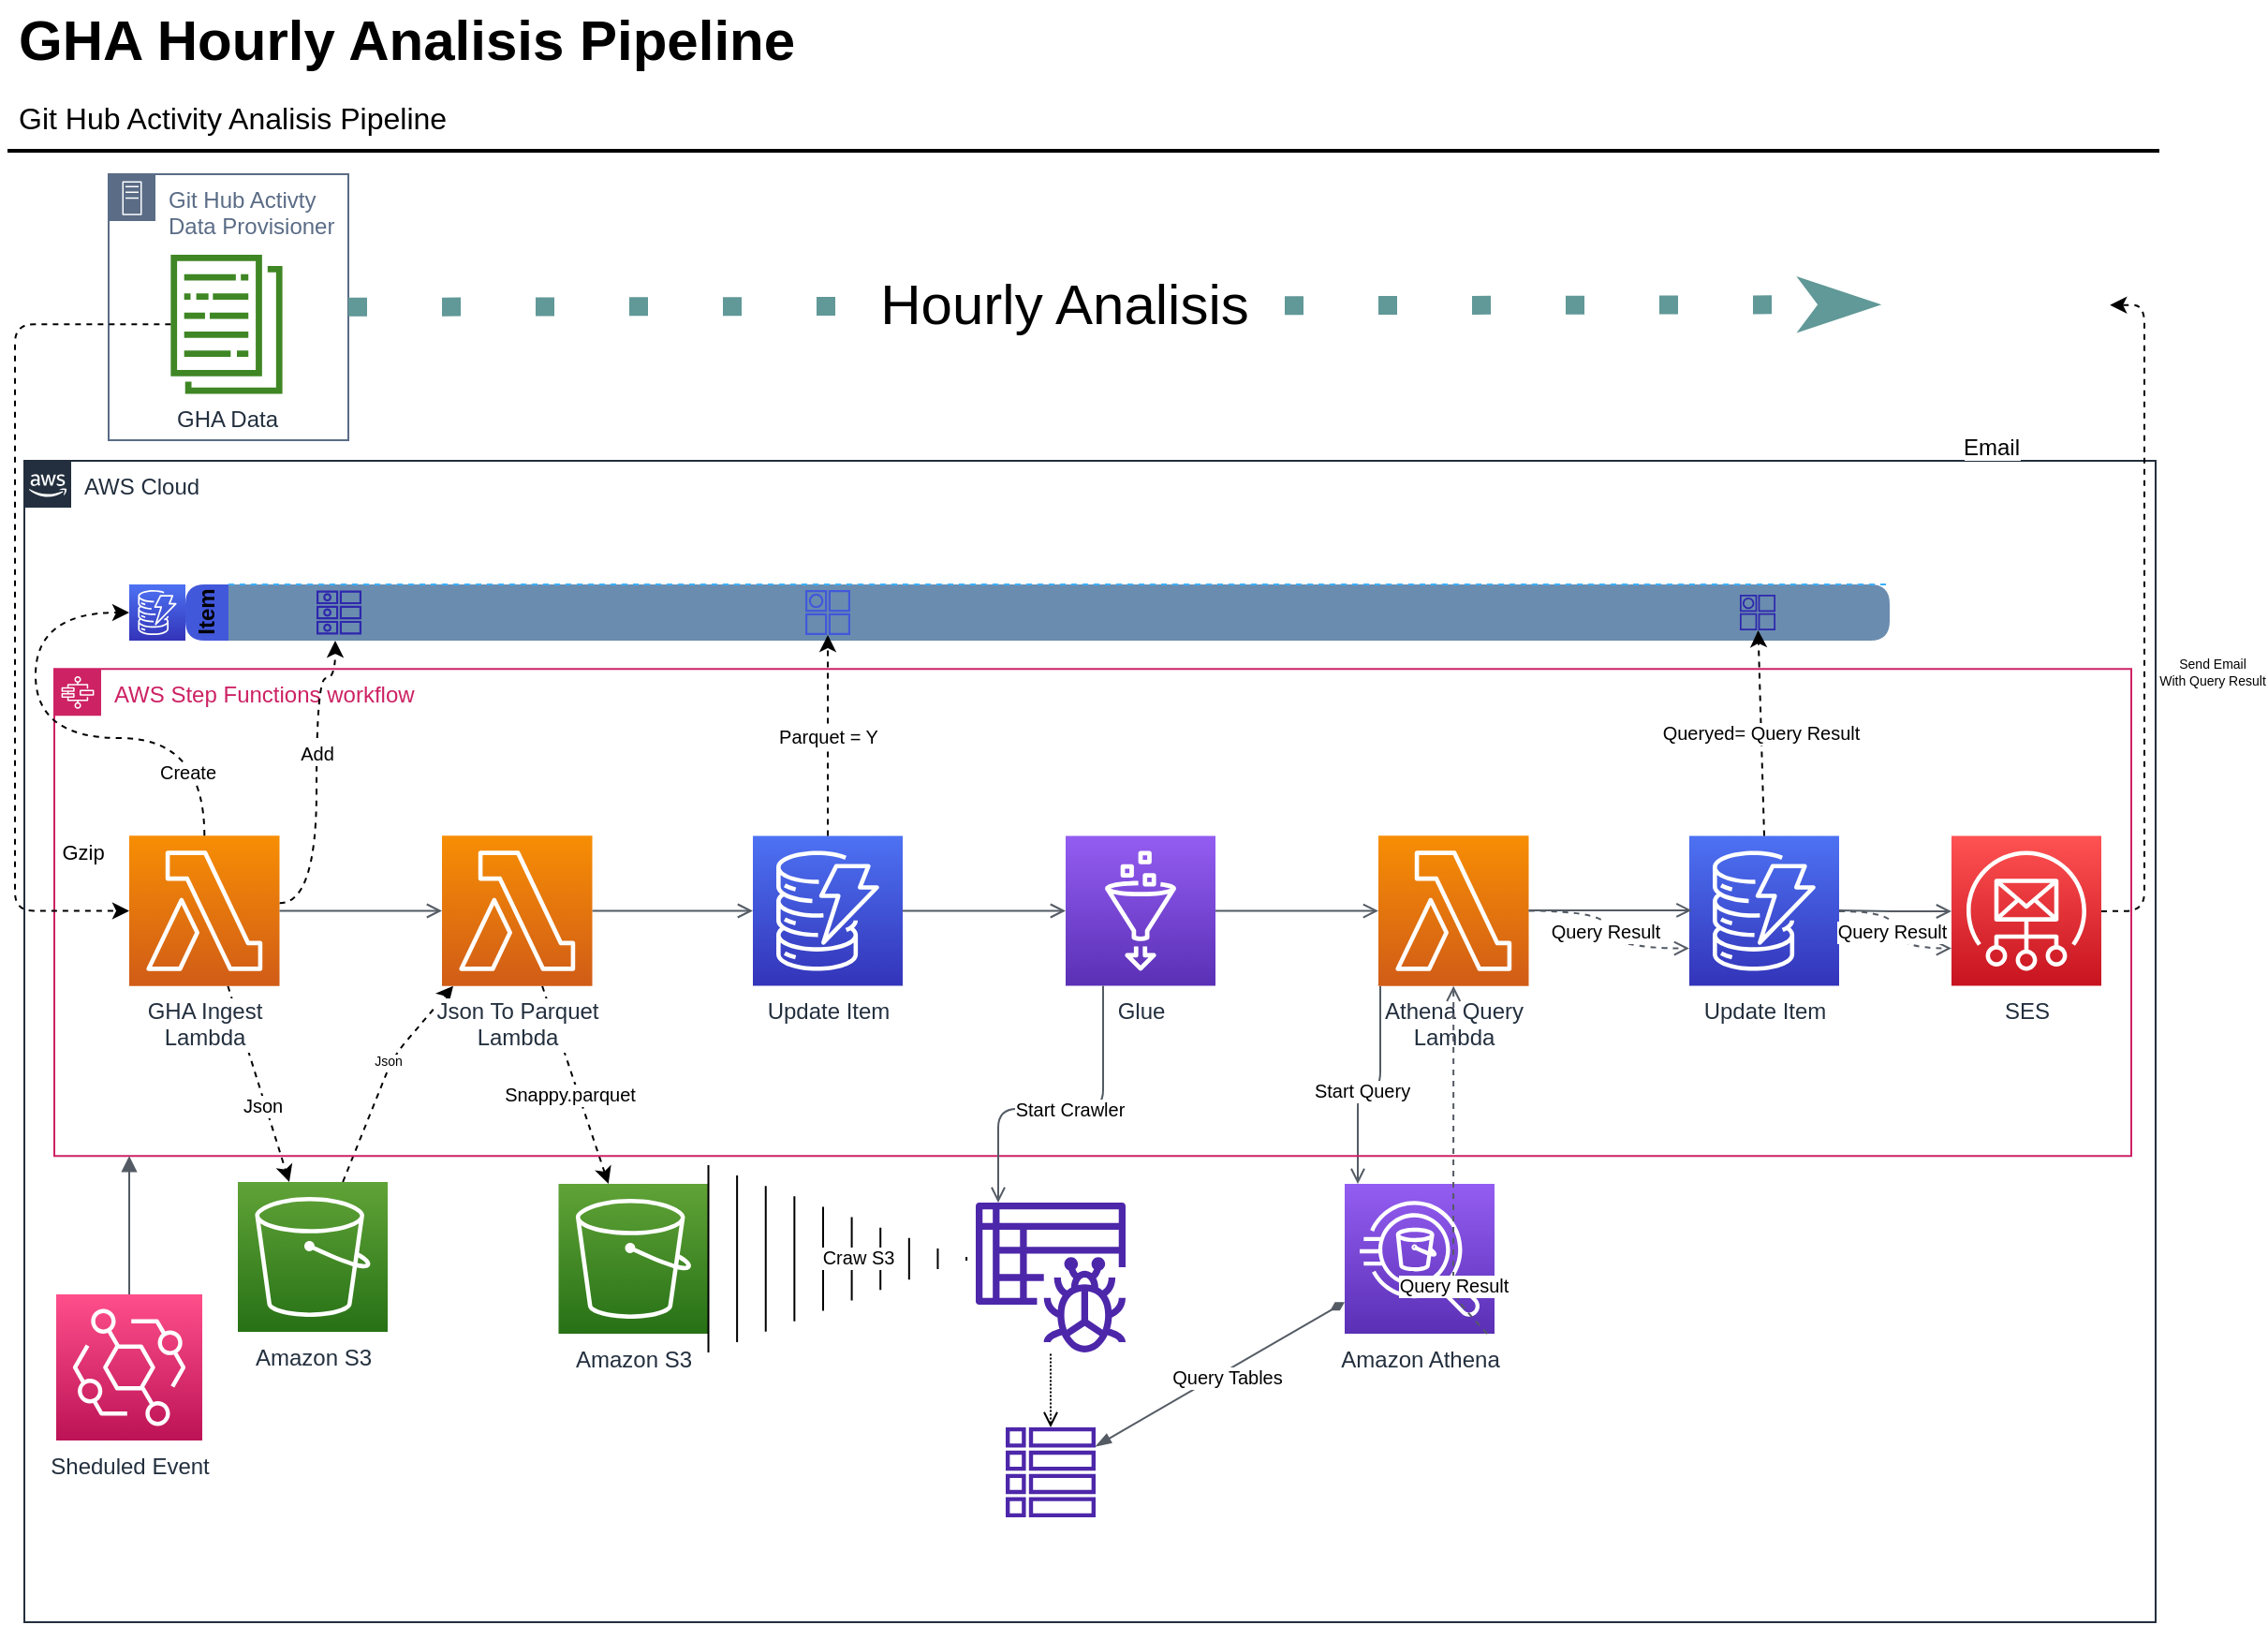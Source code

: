 <mxfile version="21.0.10" type="github">
  <diagram id="Ht1M8jgEwFfnCIfOTk4-" name="Page-1">
    <mxGraphModel dx="1714" dy="886" grid="0" gridSize="10" guides="0" tooltips="1" connect="0" arrows="0" fold="1" page="1" pageScale="1" pageWidth="1169" pageHeight="1654" background="none" math="0" shadow="0">
      <root>
        <mxCell id="0" />
        <mxCell id="1" parent="0" />
        <mxCell id="UEzPUAAOIrF-is8g5C7q-2" value="AWS Cloud" style="points=[[0,0],[0.25,0],[0.5,0],[0.75,0],[1,0],[1,0.25],[1,0.5],[1,0.75],[1,1],[0.75,1],[0.5,1],[0.25,1],[0,1],[0,0.75],[0,0.5],[0,0.25]];outlineConnect=0;gradientColor=none;html=1;whiteSpace=wrap;fontSize=12;fontStyle=0;shape=mxgraph.aws4.group;grIcon=mxgraph.aws4.group_aws_cloud_alt;strokeColor=#232F3E;fillColor=none;verticalAlign=top;align=left;spacingLeft=30;fontColor=#232F3E;dashed=0;container=1;pointerEvents=0;collapsible=0;recursiveResize=0;rounded=1;" parent="1" vertex="1">
          <mxGeometry x="17" y="311" width="1138" height="620" as="geometry" />
        </mxCell>
        <mxCell id="eAze_cKMNu1UkkruvwOf-139" value="" style="edgeStyle=orthogonalEdgeStyle;html=1;endArrow=open;elbow=vertical;startArrow=none;endFill=1;strokeColor=#545B64;rounded=1;snapToPoint=1;" parent="UEzPUAAOIrF-is8g5C7q-2" source="eAze_cKMNu1UkkruvwOf-68" target="UEzPUAAOIrF-is8g5C7q-46" edge="1">
          <mxGeometry width="100" relative="1" as="geometry">
            <mxPoint x="719.63" y="346" as="sourcePoint" />
            <mxPoint x="806.63" y="346" as="targetPoint" />
            <Array as="points">
              <mxPoint x="724" y="336" />
              <mxPoint x="712" y="336" />
            </Array>
          </mxGeometry>
        </mxCell>
        <mxCell id="eAze_cKMNu1UkkruvwOf-144" value="Start Query" style="edgeLabel;html=1;align=center;verticalAlign=middle;resizable=0;points=[];fontSize=10;rounded=1;" parent="eAze_cKMNu1UkkruvwOf-139" vertex="1" connectable="0">
          <mxGeometry x="0.032" y="-1" relative="1" as="geometry">
            <mxPoint x="-5" y="1" as="offset" />
          </mxGeometry>
        </mxCell>
        <mxCell id="eAze_cKMNu1UkkruvwOf-114" value="" style="html=1;labelBackgroundColor=#ffffff;startArrow=none;startFill=0;startSize=6;endArrow=classic;endFill=1;endSize=6;jettySize=auto;orthogonalLoop=1;strokeWidth=1;dashed=1;fontSize=14;rounded=1;" parent="UEzPUAAOIrF-is8g5C7q-2" source="UEzPUAAOIrF-is8g5C7q-50" target="eAze_cKMNu1UkkruvwOf-33" edge="1">
          <mxGeometry width="60" height="60" relative="1" as="geometry">
            <mxPoint x="109" y="290" as="sourcePoint" />
            <mxPoint x="117" y="406" as="targetPoint" />
          </mxGeometry>
        </mxCell>
        <mxCell id="eAze_cKMNu1UkkruvwOf-134" value="Snappy.parquet" style="edgeLabel;html=1;align=center;verticalAlign=middle;resizable=0;points=[];fontSize=10;rounded=1;" parent="eAze_cKMNu1UkkruvwOf-114" vertex="1" connectable="0">
          <mxGeometry x="-0.173" relative="1" as="geometry">
            <mxPoint y="14" as="offset" />
          </mxGeometry>
        </mxCell>
        <mxCell id="eAze_cKMNu1UkkruvwOf-115" value="" style="html=1;labelBackgroundColor=#ffffff;startArrow=none;startFill=0;startSize=6;endArrow=classic;endFill=1;endSize=6;jettySize=auto;orthogonalLoop=1;strokeWidth=1;dashed=1;fontSize=14;rounded=1;" parent="UEzPUAAOIrF-is8g5C7q-2" source="UEzPUAAOIrF-is8g5C7q-45" target="UEzPUAAOIrF-is8g5C7q-50" edge="1">
          <mxGeometry width="60" height="60" relative="1" as="geometry">
            <mxPoint x="199" y="392" as="sourcePoint" />
            <mxPoint x="275" y="406" as="targetPoint" />
            <Array as="points">
              <mxPoint x="197" y="318" />
            </Array>
          </mxGeometry>
        </mxCell>
        <mxCell id="eAze_cKMNu1UkkruvwOf-133" value="Json" style="edgeLabel;html=1;align=center;verticalAlign=middle;resizable=0;points=[];fontSize=7;rounded=1;" parent="eAze_cKMNu1UkkruvwOf-115" vertex="1" connectable="0">
          <mxGeometry x="0.346" y="2" relative="1" as="geometry">
            <mxPoint x="-8" y="12" as="offset" />
          </mxGeometry>
        </mxCell>
        <mxCell id="eAze_cKMNu1UkkruvwOf-113" value="" style="html=1;labelBackgroundColor=#ffffff;startArrow=none;startFill=0;startSize=6;endArrow=classic;endFill=1;endSize=6;jettySize=auto;orthogonalLoop=1;strokeWidth=1;dashed=1;fontSize=14;rounded=1;" parent="UEzPUAAOIrF-is8g5C7q-2" source="eAze_cKMNu1UkkruvwOf-28" target="UEzPUAAOIrF-is8g5C7q-45" edge="1">
          <mxGeometry width="60" height="60" relative="1" as="geometry">
            <mxPoint x="-53" y="459.74" as="sourcePoint" />
            <mxPoint x="70" y="432.269" as="targetPoint" />
          </mxGeometry>
        </mxCell>
        <mxCell id="eAze_cKMNu1UkkruvwOf-132" value="Json" style="edgeLabel;html=1;align=center;verticalAlign=middle;resizable=0;points=[];fontSize=10;rounded=1;" parent="eAze_cKMNu1UkkruvwOf-113" vertex="1" connectable="0">
          <mxGeometry x="0.203" y="-2" relative="1" as="geometry">
            <mxPoint as="offset" />
          </mxGeometry>
        </mxCell>
        <mxCell id="UEzPUAAOIrF-is8g5C7q-45" value="Amazon S3" style="outlineConnect=0;fontColor=#232F3E;gradientColor=#60A337;gradientDirection=north;fillColor=#277116;strokeColor=#ffffff;dashed=0;verticalLabelPosition=bottom;verticalAlign=top;align=center;html=1;fontSize=12;fontStyle=0;aspect=fixed;shape=mxgraph.aws4.resourceIcon;resIcon=mxgraph.aws4.s3;labelBackgroundColor=#ffffff;rounded=1;" parent="UEzPUAAOIrF-is8g5C7q-2" vertex="1">
          <mxGeometry x="114" y="385" width="80" height="80" as="geometry" />
        </mxCell>
        <mxCell id="eAze_cKMNu1UkkruvwOf-33" value="Amazon S3" style="outlineConnect=0;fontColor=#232F3E;gradientColor=#60A337;gradientDirection=north;fillColor=#277116;strokeColor=#ffffff;dashed=0;verticalLabelPosition=bottom;verticalAlign=top;align=center;html=1;fontSize=12;fontStyle=0;aspect=fixed;shape=mxgraph.aws4.resourceIcon;resIcon=mxgraph.aws4.s3;labelBackgroundColor=#ffffff;rounded=1;" parent="UEzPUAAOIrF-is8g5C7q-2" vertex="1">
          <mxGeometry x="285.25" y="386" width="80" height="80" as="geometry" />
        </mxCell>
        <mxCell id="UEzPUAAOIrF-is8g5C7q-46" value="Amazon Athena" style="outlineConnect=0;fontColor=#232F3E;gradientColor=#945DF2;gradientDirection=north;fillColor=#5A30B5;strokeColor=#ffffff;dashed=0;verticalLabelPosition=bottom;verticalAlign=top;align=center;html=1;fontSize=12;fontStyle=0;aspect=fixed;shape=mxgraph.aws4.resourceIcon;resIcon=mxgraph.aws4.athena;labelBackgroundColor=#ffffff;rounded=1;" parent="UEzPUAAOIrF-is8g5C7q-2" vertex="1">
          <mxGeometry x="705" y="386" width="80" height="80" as="geometry" />
        </mxCell>
        <mxCell id="eAze_cKMNu1UkkruvwOf-35" value="" style="sketch=0;outlineConnect=0;fontColor=#232F3E;gradientColor=none;fillColor=#4D27AA;strokeColor=none;dashed=0;verticalLabelPosition=bottom;verticalAlign=top;align=center;html=1;fontSize=12;fontStyle=0;aspect=fixed;pointerEvents=1;shape=mxgraph.aws4.glue_crawlers;rounded=1;" parent="UEzPUAAOIrF-is8g5C7q-2" vertex="1">
          <mxGeometry x="508" y="396" width="80" height="80" as="geometry" />
        </mxCell>
        <mxCell id="eAze_cKMNu1UkkruvwOf-23" value="AWS Step Functions workflow" style="points=[[0,0],[0.25,0],[0.5,0],[0.75,0],[1,0],[1,0.25],[1,0.5],[1,0.75],[1,1],[0.75,1],[0.5,1],[0.25,1],[0,1],[0,0.75],[0,0.5],[0,0.25]];outlineConnect=0;gradientColor=none;html=1;whiteSpace=wrap;fontSize=12;fontStyle=0;container=1;pointerEvents=0;collapsible=0;recursiveResize=0;shape=mxgraph.aws4.group;grIcon=mxgraph.aws4.group_aws_step_functions_workflow;strokeColor=#CD2264;fillColor=none;verticalAlign=top;align=left;spacingLeft=30;fontColor=#CD2264;dashed=0;rounded=1;" parent="UEzPUAAOIrF-is8g5C7q-2" vertex="1">
          <mxGeometry x="16" y="111.13" width="1109" height="260" as="geometry" />
        </mxCell>
        <mxCell id="eAze_cKMNu1UkkruvwOf-128" value="" style="html=1;labelBackgroundColor=#ffffff;startArrow=none;startFill=0;startSize=6;endArrow=classic;endFill=1;endSize=6;jettySize=auto;orthogonalLoop=1;strokeWidth=1;dashed=1;fontSize=14;rounded=1;edgeStyle=orthogonalEdgeStyle;elbow=vertical;curved=1;" parent="eAze_cKMNu1UkkruvwOf-23" source="eAze_cKMNu1UkkruvwOf-28" edge="1">
          <mxGeometry width="60" height="60" relative="1" as="geometry">
            <mxPoint x="60" y="126" as="sourcePoint" />
            <mxPoint x="150" y="-15.13" as="targetPoint" />
            <Array as="points">
              <mxPoint x="140" y="125" />
              <mxPoint x="140" y="5" />
              <mxPoint x="150" y="5" />
            </Array>
          </mxGeometry>
        </mxCell>
        <mxCell id="eAze_cKMNu1UkkruvwOf-131" value="Add" style="edgeLabel;html=1;align=center;verticalAlign=middle;resizable=0;points=[];fontSize=10;rounded=1;" parent="eAze_cKMNu1UkkruvwOf-128" vertex="1" connectable="0">
          <mxGeometry x="0.363" y="3" relative="1" as="geometry">
            <mxPoint x="3" y="16" as="offset" />
          </mxGeometry>
        </mxCell>
        <mxCell id="eAze_cKMNu1UkkruvwOf-38" value="SES" style="sketch=0;points=[[0,0,0],[0.25,0,0],[0.5,0,0],[0.75,0,0],[1,0,0],[0,1,0],[0.25,1,0],[0.5,1,0],[0.75,1,0],[1,1,0],[0,0.25,0],[0,0.5,0],[0,0.75,0],[1,0.25,0],[1,0.5,0],[1,0.75,0]];outlineConnect=0;fontColor=#232F3E;gradientColor=#FF5252;gradientDirection=north;fillColor=#C7131F;strokeColor=#ffffff;dashed=0;verticalLabelPosition=bottom;verticalAlign=top;align=center;html=1;fontSize=12;fontStyle=0;aspect=fixed;shape=mxgraph.aws4.resourceIcon;resIcon=mxgraph.aws4.simple_email_service;rounded=1;" parent="eAze_cKMNu1UkkruvwOf-23" vertex="1">
          <mxGeometry x="1013" y="89.125" width="80" height="80" as="geometry" />
        </mxCell>
        <mxCell id="eAze_cKMNu1UkkruvwOf-28" value="GHA Ingest&lt;br&gt;Lambda" style="outlineConnect=0;fontColor=#232F3E;gradientColor=#F78E04;gradientDirection=north;fillColor=#D05C17;strokeColor=#ffffff;dashed=0;verticalLabelPosition=bottom;verticalAlign=top;align=center;html=1;fontSize=12;fontStyle=0;aspect=fixed;shape=mxgraph.aws4.resourceIcon;resIcon=mxgraph.aws4.lambda;labelBackgroundColor=#ffffff;rounded=1;" parent="eAze_cKMNu1UkkruvwOf-23" vertex="1">
          <mxGeometry x="40" y="89" width="80.25" height="80.25" as="geometry" />
        </mxCell>
        <mxCell id="eAze_cKMNu1UkkruvwOf-34" value="Update Item" style="sketch=0;points=[[0,0,0],[0.25,0,0],[0.5,0,0],[0.75,0,0],[1,0,0],[0,1,0],[0.25,1,0],[0.5,1,0],[0.75,1,0],[1,1,0],[0,0.25,0],[0,0.5,0],[0,0.75,0],[1,0.25,0],[1,0.5,0],[1,0.75,0]];outlineConnect=0;fontColor=#232F3E;gradientColor=#4D72F3;gradientDirection=north;fillColor=#3334B9;strokeColor=#ffffff;dashed=0;verticalLabelPosition=bottom;verticalAlign=top;align=center;html=1;fontSize=12;fontStyle=0;aspect=fixed;shape=mxgraph.aws4.resourceIcon;resIcon=mxgraph.aws4.dynamodb;rounded=1;" parent="eAze_cKMNu1UkkruvwOf-23" vertex="1">
          <mxGeometry x="373" y="89.125" width="80" height="80" as="geometry" />
        </mxCell>
        <mxCell id="eAze_cKMNu1UkkruvwOf-36" value="Glue" style="sketch=0;points=[[0,0,0],[0.25,0,0],[0.5,0,0],[0.75,0,0],[1,0,0],[0,1,0],[0.25,1,0],[0.5,1,0],[0.75,1,0],[1,1,0],[0,0.25,0],[0,0.5,0],[0,0.75,0],[1,0.25,0],[1,0.5,0],[1,0.75,0]];outlineConnect=0;fontColor=#232F3E;gradientColor=#945DF2;gradientDirection=north;fillColor=#5A30B5;strokeColor=#ffffff;dashed=0;verticalLabelPosition=bottom;verticalAlign=top;align=center;html=1;fontSize=12;fontStyle=0;aspect=fixed;shape=mxgraph.aws4.resourceIcon;resIcon=mxgraph.aws4.glue;rounded=1;" parent="eAze_cKMNu1UkkruvwOf-23" vertex="1">
          <mxGeometry x="540" y="89.125" width="80" height="80" as="geometry" />
        </mxCell>
        <mxCell id="eAze_cKMNu1UkkruvwOf-44" value="Update Item" style="sketch=0;points=[[0,0,0],[0.25,0,0],[0.5,0,0],[0.75,0,0],[1,0,0],[0,1,0],[0.25,1,0],[0.5,1,0],[0.75,1,0],[1,1,0],[0,0.25,0],[0,0.5,0],[0,0.75,0],[1,0.25,0],[1,0.5,0],[1,0.75,0]];outlineConnect=0;fontColor=#232F3E;gradientColor=#4D72F3;gradientDirection=north;fillColor=#3334B9;strokeColor=#ffffff;dashed=0;verticalLabelPosition=bottom;verticalAlign=top;align=center;html=1;fontSize=12;fontStyle=0;aspect=fixed;shape=mxgraph.aws4.resourceIcon;resIcon=mxgraph.aws4.dynamodb;rounded=1;" parent="eAze_cKMNu1UkkruvwOf-23" vertex="1">
          <mxGeometry x="873" y="89.125" width="80" height="80" as="geometry" />
        </mxCell>
        <mxCell id="eAze_cKMNu1UkkruvwOf-68" value="Athena Query&lt;br&gt;Lambda" style="outlineConnect=0;fontColor=#232F3E;gradientColor=#F78E04;gradientDirection=north;fillColor=#D05C17;strokeColor=#ffffff;dashed=0;verticalLabelPosition=bottom;verticalAlign=top;align=center;html=1;fontSize=12;fontStyle=0;aspect=fixed;shape=mxgraph.aws4.resourceIcon;resIcon=mxgraph.aws4.lambda;labelBackgroundColor=#ffffff;rounded=1;" parent="eAze_cKMNu1UkkruvwOf-23" vertex="1">
          <mxGeometry x="707" y="89" width="80.25" height="80.25" as="geometry" />
        </mxCell>
        <mxCell id="eAze_cKMNu1UkkruvwOf-104" value="" style="edgeStyle=orthogonalEdgeStyle;html=1;endArrow=open;elbow=vertical;startArrow=none;endFill=0;strokeColor=#545B64;rounded=1;" parent="eAze_cKMNu1UkkruvwOf-23" source="eAze_cKMNu1UkkruvwOf-28" target="UEzPUAAOIrF-is8g5C7q-50" edge="1">
          <mxGeometry width="100" relative="1" as="geometry">
            <mxPoint x="210" y="245" as="sourcePoint" />
            <mxPoint x="310" y="245" as="targetPoint" />
          </mxGeometry>
        </mxCell>
        <mxCell id="eAze_cKMNu1UkkruvwOf-106" value="" style="edgeStyle=orthogonalEdgeStyle;html=1;endArrow=open;elbow=vertical;startArrow=none;endFill=0;strokeColor=#545B64;rounded=1;entryX=0;entryY=0.5;entryDx=0;entryDy=0;entryPerimeter=0;" parent="eAze_cKMNu1UkkruvwOf-23" source="UEzPUAAOIrF-is8g5C7q-50" target="eAze_cKMNu1UkkruvwOf-34" edge="1">
          <mxGeometry width="100" relative="1" as="geometry">
            <mxPoint x="310" y="35" as="sourcePoint" />
            <mxPoint x="350" y="125" as="targetPoint" />
          </mxGeometry>
        </mxCell>
        <mxCell id="eAze_cKMNu1UkkruvwOf-107" value="" style="edgeStyle=orthogonalEdgeStyle;html=1;endArrow=open;elbow=vertical;startArrow=none;endFill=0;strokeColor=#545B64;rounded=1;entryX=0;entryY=0.5;entryDx=0;entryDy=0;entryPerimeter=0;exitX=1;exitY=0.5;exitDx=0;exitDy=0;exitPerimeter=0;" parent="eAze_cKMNu1UkkruvwOf-23" source="eAze_cKMNu1UkkruvwOf-34" target="eAze_cKMNu1UkkruvwOf-36" edge="1">
          <mxGeometry width="100" relative="1" as="geometry">
            <mxPoint x="430" y="205" as="sourcePoint" />
            <mxPoint x="516" y="205" as="targetPoint" />
          </mxGeometry>
        </mxCell>
        <mxCell id="eAze_cKMNu1UkkruvwOf-108" value="" style="edgeStyle=orthogonalEdgeStyle;html=1;endArrow=open;elbow=vertical;startArrow=none;endFill=0;strokeColor=#545B64;rounded=1;exitX=1;exitY=0.5;exitDx=0;exitDy=0;exitPerimeter=0;" parent="eAze_cKMNu1UkkruvwOf-23" source="eAze_cKMNu1UkkruvwOf-36" target="eAze_cKMNu1UkkruvwOf-68" edge="1">
          <mxGeometry width="100" relative="1" as="geometry">
            <mxPoint x="600" y="215" as="sourcePoint" />
            <mxPoint x="687" y="215" as="targetPoint" />
          </mxGeometry>
        </mxCell>
        <mxCell id="eAze_cKMNu1UkkruvwOf-109" value="" style="edgeStyle=orthogonalEdgeStyle;html=1;endArrow=open;elbow=vertical;startArrow=none;endFill=0;strokeColor=#545B64;rounded=1;exitX=1;exitY=0.5;exitDx=0;exitDy=0;exitPerimeter=0;" parent="eAze_cKMNu1UkkruvwOf-23" edge="1">
          <mxGeometry width="100" relative="1" as="geometry">
            <mxPoint x="787.25" y="128.84" as="sourcePoint" />
            <mxPoint x="874.25" y="128.84" as="targetPoint" />
          </mxGeometry>
        </mxCell>
        <mxCell id="eAze_cKMNu1UkkruvwOf-110" value="" style="edgeStyle=orthogonalEdgeStyle;html=1;endArrow=open;elbow=vertical;startArrow=none;endFill=1;strokeColor=#545B64;rounded=1;exitX=1;exitY=0.5;exitDx=0;exitDy=0;exitPerimeter=0;snapToPoint=1;" parent="eAze_cKMNu1UkkruvwOf-23" edge="1" target="eAze_cKMNu1UkkruvwOf-38">
          <mxGeometry width="100" relative="1" as="geometry">
            <mxPoint x="953" y="128.84" as="sourcePoint" />
            <mxPoint x="1014" y="146.87" as="targetPoint" />
          </mxGeometry>
        </mxCell>
        <mxCell id="UEzPUAAOIrF-is8g5C7q-50" value="Json To Parquet&lt;br&gt;Lambda" style="outlineConnect=0;fontColor=#232F3E;gradientColor=#F78E04;gradientDirection=north;fillColor=#D05C17;strokeColor=#ffffff;dashed=0;verticalLabelPosition=bottom;verticalAlign=top;align=center;html=1;fontSize=12;fontStyle=0;aspect=fixed;shape=mxgraph.aws4.resourceIcon;resIcon=mxgraph.aws4.lambda;labelBackgroundColor=#ffffff;rounded=1;" parent="eAze_cKMNu1UkkruvwOf-23" vertex="1">
          <mxGeometry x="207" y="89" width="80.25" height="80.25" as="geometry" />
        </mxCell>
        <mxCell id="eAze_cKMNu1UkkruvwOf-173" value="" style="html=1;endArrow=open;elbow=vertical;startArrow=none;endFill=1;strokeColor=#545B64;rounded=1;snapToPoint=1;dashed=1;entryX=0;entryY=0.75;entryDx=0;entryDy=0;entryPerimeter=0;edgeStyle=orthogonalEdgeStyle;curved=1;" parent="eAze_cKMNu1UkkruvwOf-23" source="eAze_cKMNu1UkkruvwOf-68" target="eAze_cKMNu1UkkruvwOf-44" edge="1">
          <mxGeometry width="100" relative="1" as="geometry">
            <mxPoint x="950" y="440.87" as="sourcePoint" />
            <mxPoint x="990" y="274.87" as="targetPoint" />
          </mxGeometry>
        </mxCell>
        <mxCell id="eAze_cKMNu1UkkruvwOf-174" value="Query Result" style="edgeLabel;html=1;align=center;verticalAlign=middle;resizable=0;points=[];fontSize=10;rounded=1;" parent="eAze_cKMNu1UkkruvwOf-173" vertex="1" connectable="0">
          <mxGeometry x="0.032" y="-1" relative="1" as="geometry">
            <mxPoint x="-1" y="-1" as="offset" />
          </mxGeometry>
        </mxCell>
        <mxCell id="eAze_cKMNu1UkkruvwOf-175" value="" style="html=1;endArrow=open;elbow=vertical;startArrow=none;endFill=1;strokeColor=#545B64;rounded=1;snapToPoint=1;dashed=1;entryX=0;entryY=0.75;entryDx=0;entryDy=0;entryPerimeter=0;edgeStyle=orthogonalEdgeStyle;curved=1;" parent="eAze_cKMNu1UkkruvwOf-23" source="eAze_cKMNu1UkkruvwOf-44" target="eAze_cKMNu1UkkruvwOf-38" edge="1">
          <mxGeometry width="100" relative="1" as="geometry">
            <mxPoint x="950" y="149.12" as="sourcePoint" />
            <mxPoint x="1036" y="169.12" as="targetPoint" />
          </mxGeometry>
        </mxCell>
        <mxCell id="eAze_cKMNu1UkkruvwOf-176" value="Query Result" style="edgeLabel;html=1;align=center;verticalAlign=middle;resizable=0;points=[];fontSize=10;rounded=1;" parent="eAze_cKMNu1UkkruvwOf-175" vertex="1" connectable="0">
          <mxGeometry x="0.032" y="-1" relative="1" as="geometry">
            <mxPoint x="-1" y="-1" as="offset" />
          </mxGeometry>
        </mxCell>
        <mxCell id="eAze_cKMNu1UkkruvwOf-111" value="Sheduled Event" style="sketch=0;points=[[0,0,0],[0.25,0,0],[0.5,0,0],[0.75,0,0],[1,0,0],[0,1,0],[0.25,1,0],[0.5,1,0],[0.75,1,0],[1,1,0],[0,0.25,0],[0,0.5,0],[0,0.75,0],[1,0.25,0],[1,0.5,0],[1,0.75,0]];outlineConnect=0;fontColor=#232F3E;gradientColor=#FF4F8B;gradientDirection=north;fillColor=#BC1356;strokeColor=#ffffff;dashed=0;verticalLabelPosition=bottom;verticalAlign=top;align=center;html=1;fontSize=12;fontStyle=0;aspect=fixed;shape=mxgraph.aws4.resourceIcon;resIcon=mxgraph.aws4.eventbridge;rounded=1;" parent="UEzPUAAOIrF-is8g5C7q-2" vertex="1">
          <mxGeometry x="17" y="445" width="78" height="78" as="geometry" />
        </mxCell>
        <mxCell id="eAze_cKMNu1UkkruvwOf-112" value="" style="edgeStyle=orthogonalEdgeStyle;html=1;endArrow=block;elbow=vertical;startArrow=none;endFill=1;strokeColor=#545B64;rounded=1;" parent="UEzPUAAOIrF-is8g5C7q-2" source="eAze_cKMNu1UkkruvwOf-111" target="eAze_cKMNu1UkkruvwOf-23" edge="1">
          <mxGeometry width="100" relative="1" as="geometry">
            <mxPoint x="386" y="256" as="sourcePoint" />
            <mxPoint x="486" y="256" as="targetPoint" />
            <Array as="points">
              <mxPoint x="20" y="347" />
              <mxPoint x="20" y="347" />
            </Array>
          </mxGeometry>
        </mxCell>
        <mxCell id="eAze_cKMNu1UkkruvwOf-116" value="" style="shape=mxgraph.arrows2.wedgeArrowDashed2;html=1;bendable=0;startWidth=50;stepSize=15;rounded=1;snapToPoint=1;entryX=-0.062;entryY=0.375;entryDx=0;entryDy=0;entryPerimeter=0;comic=0;jiggle=1;" parent="UEzPUAAOIrF-is8g5C7q-2" source="eAze_cKMNu1UkkruvwOf-33" target="eAze_cKMNu1UkkruvwOf-35" edge="1">
          <mxGeometry width="100" height="100" relative="1" as="geometry">
            <mxPoint x="388" y="556" as="sourcePoint" />
            <mxPoint x="488" y="456" as="targetPoint" />
          </mxGeometry>
        </mxCell>
        <mxCell id="eAze_cKMNu1UkkruvwOf-117" value="&lt;font style=&quot;font-size: 10px;&quot;&gt;Craw S3&lt;/font&gt;" style="edgeLabel;html=1;align=center;verticalAlign=middle;resizable=0;points=[];fontSize=10;rounded=1;" parent="eAze_cKMNu1UkkruvwOf-116" vertex="1" connectable="0">
          <mxGeometry x="0.147" y="1" relative="1" as="geometry">
            <mxPoint as="offset" />
          </mxGeometry>
        </mxCell>
        <mxCell id="eAze_cKMNu1UkkruvwOf-122" value="Item" style="swimlane;horizontal=0;whiteSpace=wrap;html=1;fillColor=#4258da;strokeColor=none;rounded=1;glass=0;fillStyle=auto;separatorColor=#3BB0FF;swimlaneHead=0;swimlaneLine=0;gradientColor=none;swimlaneFillColor=#6a8caf;shadow=0;" parent="UEzPUAAOIrF-is8g5C7q-2" vertex="1">
          <mxGeometry x="86" y="66" width="910" height="30" as="geometry">
            <mxRectangle x="200" y="80" width="40" height="60" as="alternateBounds" />
          </mxGeometry>
        </mxCell>
        <mxCell id="eAze_cKMNu1UkkruvwOf-118" value="" style="sketch=0;outlineConnect=0;fontColor=#232F3E;gradientColor=none;fillColor=#4258da;strokeColor=none;dashed=0;verticalLabelPosition=bottom;verticalAlign=top;align=center;html=1;fontSize=12;fontStyle=0;aspect=fixed;pointerEvents=1;shape=mxgraph.aws4.attribute;rounded=1;" parent="eAze_cKMNu1UkkruvwOf-122" vertex="1">
          <mxGeometry x="331" y="3" width="24" height="24" as="geometry" />
        </mxCell>
        <mxCell id="eAze_cKMNu1UkkruvwOf-120" value="" style="sketch=0;outlineConnect=0;fontColor=#232F3E;gradientColor=none;fillColor=#2E27AD;strokeColor=none;dashed=0;verticalLabelPosition=bottom;verticalAlign=top;align=center;html=1;fontSize=12;fontStyle=0;aspect=fixed;pointerEvents=1;shape=mxgraph.aws4.attribute;rounded=1;" parent="eAze_cKMNu1UkkruvwOf-122" vertex="1">
          <mxGeometry x="830" y="5.5" width="19" height="19" as="geometry" />
        </mxCell>
        <mxCell id="eAze_cKMNu1UkkruvwOf-125" value="" style="sketch=0;outlineConnect=0;fontColor=#232F3E;gradientColor=none;fillColor=#2E27AD;strokeColor=none;dashed=0;verticalLabelPosition=bottom;verticalAlign=top;align=center;html=1;fontSize=12;fontStyle=0;aspect=fixed;pointerEvents=1;shape=mxgraph.aws4.attributes;rounded=1;" parent="eAze_cKMNu1UkkruvwOf-122" vertex="1">
          <mxGeometry x="70" y="3" width="24" height="24" as="geometry" />
        </mxCell>
        <mxCell id="eAze_cKMNu1UkkruvwOf-123" value="" style="sketch=0;points=[[0,0,0],[0.25,0,0],[0.5,0,0],[0.75,0,0],[1,0,0],[0,1,0],[0.25,1,0],[0.5,1,0],[0.75,1,0],[1,1,0],[0,0.25,0],[0,0.5,0],[0,0.75,0],[1,0.25,0],[1,0.5,0],[1,0.75,0]];outlineConnect=0;fontColor=#232F3E;gradientColor=#4D72F3;gradientDirection=north;fillColor=#3334B9;strokeColor=#ffffff;dashed=0;verticalLabelPosition=bottom;verticalAlign=top;align=center;html=1;fontSize=12;fontStyle=0;aspect=fixed;shape=mxgraph.aws4.resourceIcon;resIcon=mxgraph.aws4.dynamodb;rounded=1;" parent="UEzPUAAOIrF-is8g5C7q-2" vertex="1">
          <mxGeometry x="56" y="66" width="30" height="30" as="geometry" />
        </mxCell>
        <mxCell id="eAze_cKMNu1UkkruvwOf-129" value="" style="html=1;labelBackgroundColor=#ffffff;startArrow=none;startFill=0;startSize=6;endArrow=classic;endFill=1;endSize=6;jettySize=auto;orthogonalLoop=1;strokeWidth=1;dashed=1;fontSize=14;rounded=1;edgeStyle=orthogonalEdgeStyle;elbow=vertical;curved=1;entryX=0;entryY=0.5;entryDx=0;entryDy=0;entryPerimeter=0;" parent="UEzPUAAOIrF-is8g5C7q-2" source="eAze_cKMNu1UkkruvwOf-28" target="eAze_cKMNu1UkkruvwOf-123" edge="1">
          <mxGeometry width="60" height="60" relative="1" as="geometry">
            <mxPoint x="16" y="220.13" as="sourcePoint" />
            <mxPoint x="46" y="76" as="targetPoint" />
            <Array as="points">
              <mxPoint x="96" y="148" />
              <mxPoint x="6" y="148" />
              <mxPoint x="6" y="81" />
            </Array>
          </mxGeometry>
        </mxCell>
        <mxCell id="eAze_cKMNu1UkkruvwOf-130" value="Create" style="edgeLabel;html=1;align=center;verticalAlign=middle;resizable=0;points=[];fontSize=10;rounded=1;" parent="eAze_cKMNu1UkkruvwOf-129" vertex="1" connectable="0">
          <mxGeometry x="-0.345" y="4" relative="1" as="geometry">
            <mxPoint x="23" y="14" as="offset" />
          </mxGeometry>
        </mxCell>
        <mxCell id="eAze_cKMNu1UkkruvwOf-135" value="" style="html=1;labelBackgroundColor=#ffffff;startArrow=none;startFill=0;startSize=6;endArrow=classic;endFill=1;endSize=6;jettySize=auto;orthogonalLoop=1;strokeWidth=1;dashed=1;fontSize=14;rounded=1;exitX=0.5;exitY=0;exitDx=0;exitDy=0;exitPerimeter=0;" parent="UEzPUAAOIrF-is8g5C7q-2" source="eAze_cKMNu1UkkruvwOf-34" target="eAze_cKMNu1UkkruvwOf-118" edge="1">
          <mxGeometry width="60" height="60" relative="1" as="geometry">
            <mxPoint x="428" y="196" as="sourcePoint" />
            <mxPoint x="519" y="105" as="targetPoint" />
          </mxGeometry>
        </mxCell>
        <mxCell id="eAze_cKMNu1UkkruvwOf-136" value="Parquet = Y" style="edgeLabel;html=1;align=center;verticalAlign=middle;resizable=0;points=[];fontSize=10;rounded=1;" parent="eAze_cKMNu1UkkruvwOf-135" vertex="1" connectable="0">
          <mxGeometry x="0.346" y="2" relative="1" as="geometry">
            <mxPoint x="2" y="18" as="offset" />
          </mxGeometry>
        </mxCell>
        <mxCell id="eAze_cKMNu1UkkruvwOf-137" value="" style="html=1;labelBackgroundColor=#ffffff;startArrow=none;startFill=0;startSize=6;endArrow=classic;endFill=1;endSize=6;jettySize=auto;orthogonalLoop=1;strokeWidth=1;dashed=1;fontSize=14;rounded=1;exitX=0.5;exitY=0;exitDx=0;exitDy=0;exitPerimeter=0;" parent="UEzPUAAOIrF-is8g5C7q-2" source="eAze_cKMNu1UkkruvwOf-44" target="eAze_cKMNu1UkkruvwOf-120" edge="1">
          <mxGeometry width="60" height="60" relative="1" as="geometry">
            <mxPoint x="936" y="200.13" as="sourcePoint" />
            <mxPoint x="936" y="93.13" as="targetPoint" />
          </mxGeometry>
        </mxCell>
        <mxCell id="eAze_cKMNu1UkkruvwOf-138" value="Queryed= Query Result" style="edgeLabel;html=1;align=center;verticalAlign=middle;resizable=0;points=[];fontSize=10;rounded=1;" parent="eAze_cKMNu1UkkruvwOf-137" vertex="1" connectable="0">
          <mxGeometry x="0.346" y="2" relative="1" as="geometry">
            <mxPoint x="2" y="18" as="offset" />
          </mxGeometry>
        </mxCell>
        <mxCell id="eAze_cKMNu1UkkruvwOf-151" value="" style="html=1;endArrow=blockThin;startArrow=diamondThin;endFill=1;strokeColor=#545B64;rounded=1;snapToPoint=1;startFill=1;" parent="UEzPUAAOIrF-is8g5C7q-2" source="UEzPUAAOIrF-is8g5C7q-46" target="eAze_cKMNu1UkkruvwOf-158" edge="1">
          <mxGeometry width="100" relative="1" as="geometry">
            <mxPoint x="698" y="376" as="sourcePoint" />
            <mxPoint x="581" y="386" as="targetPoint" />
          </mxGeometry>
        </mxCell>
        <mxCell id="eAze_cKMNu1UkkruvwOf-152" value="Query Tables" style="edgeLabel;html=1;align=center;verticalAlign=middle;resizable=0;points=[];fontSize=10;rounded=1;" parent="eAze_cKMNu1UkkruvwOf-151" vertex="1" connectable="0">
          <mxGeometry x="0.032" y="-1" relative="1" as="geometry">
            <mxPoint x="6" y="1" as="offset" />
          </mxGeometry>
        </mxCell>
        <mxCell id="eAze_cKMNu1UkkruvwOf-156" value="" style="edgeStyle=orthogonalEdgeStyle;html=1;endArrow=open;elbow=vertical;startArrow=none;endFill=1;strokeColor=#545B64;rounded=1;snapToPoint=1;exitX=0.25;exitY=1;exitDx=0;exitDy=0;exitPerimeter=0;strokeWidth=1;" parent="UEzPUAAOIrF-is8g5C7q-2" source="eAze_cKMNu1UkkruvwOf-36" target="eAze_cKMNu1UkkruvwOf-35" edge="1">
          <mxGeometry width="100" relative="1" as="geometry">
            <mxPoint x="553" y="290" as="sourcePoint" />
            <mxPoint x="483" y="416" as="targetPoint" />
            <Array as="points">
              <mxPoint x="576" y="346" />
              <mxPoint x="520" y="346" />
            </Array>
          </mxGeometry>
        </mxCell>
        <mxCell id="eAze_cKMNu1UkkruvwOf-157" value="Start Crawler" style="edgeLabel;html=1;align=center;verticalAlign=middle;resizable=0;points=[];fontSize=10;rounded=1;" parent="eAze_cKMNu1UkkruvwOf-156" vertex="1" connectable="0">
          <mxGeometry x="0.032" y="-1" relative="1" as="geometry">
            <mxPoint x="5" y="1" as="offset" />
          </mxGeometry>
        </mxCell>
        <mxCell id="eAze_cKMNu1UkkruvwOf-158" value="" style="sketch=0;outlineConnect=0;fontColor=#232F3E;gradientColor=none;fillColor=#4d27aa;strokeColor=none;dashed=0;verticalLabelPosition=bottom;verticalAlign=top;align=center;html=1;fontSize=12;fontStyle=0;aspect=fixed;pointerEvents=1;shape=mxgraph.aws4.table;rounded=1;" parent="UEzPUAAOIrF-is8g5C7q-2" vertex="1">
          <mxGeometry x="524" y="516" width="48" height="48" as="geometry" />
        </mxCell>
        <mxCell id="eAze_cKMNu1UkkruvwOf-161" value="" style="endArrow=none;dashed=1;html=1;rounded=1;dashPattern=1 1;endFill=0;startArrow=open;startFill=0;" parent="UEzPUAAOIrF-is8g5C7q-2" source="eAze_cKMNu1UkkruvwOf-158" target="eAze_cKMNu1UkkruvwOf-35" edge="1">
          <mxGeometry width="50" height="50" relative="1" as="geometry">
            <mxPoint x="468" y="566" as="sourcePoint" />
            <mxPoint x="518" y="516" as="targetPoint" />
          </mxGeometry>
        </mxCell>
        <mxCell id="eAze_cKMNu1UkkruvwOf-167" value="" style="html=1;endArrow=open;elbow=vertical;startArrow=none;endFill=1;strokeColor=#545B64;rounded=1;snapToPoint=1;dashed=1;" parent="UEzPUAAOIrF-is8g5C7q-2" source="UEzPUAAOIrF-is8g5C7q-46" target="eAze_cKMNu1UkkruvwOf-68" edge="1">
          <mxGeometry width="100" relative="1" as="geometry">
            <mxPoint x="836" y="383" as="sourcePoint" />
            <mxPoint x="766" y="509" as="targetPoint" />
            <Array as="points">
              <mxPoint x="763" y="446" />
            </Array>
          </mxGeometry>
        </mxCell>
        <mxCell id="eAze_cKMNu1UkkruvwOf-168" value="Query Result" style="edgeLabel;html=1;align=center;verticalAlign=middle;resizable=0;points=[];fontSize=10;rounded=1;" parent="eAze_cKMNu1UkkruvwOf-167" vertex="1" connectable="0">
          <mxGeometry x="0.032" y="-1" relative="1" as="geometry">
            <mxPoint x="-1" y="66" as="offset" />
          </mxGeometry>
        </mxCell>
        <mxCell id="-QjtrjUzRDEMRZ5MF8oH-47" value="GHA Hourly Analisis Pipeline" style="text;html=1;resizable=0;points=[];autosize=1;align=left;verticalAlign=top;spacingTop=-4;fontSize=30;fontStyle=1;rounded=1;" parent="1" vertex="1">
          <mxGeometry x="12" y="65.5" width="440" height="40" as="geometry" />
        </mxCell>
        <mxCell id="-QjtrjUzRDEMRZ5MF8oH-48" value="Git Hub Activity Analisis Pipeline" style="text;html=1;resizable=0;points=[];autosize=1;align=left;verticalAlign=top;spacingTop=-4;fontSize=16;rounded=1;" parent="1" vertex="1">
          <mxGeometry x="12" y="115.5" width="250" height="30" as="geometry" />
        </mxCell>
        <mxCell id="SCVMTBWpLvtzJIhz15lM-1" value="" style="line;strokeWidth=2;html=1;fontSize=14;rounded=1;" parent="1" vertex="1">
          <mxGeometry x="8" y="140.5" width="1149" height="10" as="geometry" />
        </mxCell>
        <mxCell id="eAze_cKMNu1UkkruvwOf-42" value="Email" style="shape=image;html=1;verticalAlign=top;verticalLabelPosition=bottom;labelBackgroundColor=#ffffff;imageAspect=0;aspect=fixed;image=https://cdn4.iconfinder.com/data/icons/user-interface-681/64/Mail-128.png;rounded=1;" parent="1" vertex="1">
          <mxGeometry x="1004" y="165" width="125" height="125" as="geometry" />
        </mxCell>
        <mxCell id="eAze_cKMNu1UkkruvwOf-25" value="Git Hub Activty Data Provisioner&amp;nbsp;" style="points=[[0,0],[0.25,0],[0.5,0],[0.75,0],[1,0],[1,0.25],[1,0.5],[1,0.75],[1,1],[0.75,1],[0.5,1],[0.25,1],[0,1],[0,0.75],[0,0.5],[0,0.25]];outlineConnect=0;gradientColor=none;html=1;whiteSpace=wrap;fontSize=12;fontStyle=0;container=1;pointerEvents=0;collapsible=0;recursiveResize=0;shape=mxgraph.aws4.group;grIcon=mxgraph.aws4.group_on_premise;strokeColor=#5A6C86;fillColor=none;verticalAlign=top;align=left;spacingLeft=30;fontColor=#5A6C86;dashed=0;rounded=1;" parent="1" vertex="1">
          <mxGeometry x="62" y="158" width="128" height="142" as="geometry" />
        </mxCell>
        <mxCell id="eAze_cKMNu1UkkruvwOf-27" value="GHA Data" style="sketch=0;outlineConnect=0;fontColor=#232F3E;gradientColor=none;fillColor=#3F8624;strokeColor=none;dashed=0;verticalLabelPosition=bottom;verticalAlign=top;align=center;html=1;fontSize=12;fontStyle=0;aspect=fixed;pointerEvents=1;shape=mxgraph.aws4.data_set;rounded=1;" parent="eAze_cKMNu1UkkruvwOf-25" vertex="1">
          <mxGeometry x="33" y="43" width="59.97" height="74.25" as="geometry" />
        </mxCell>
        <mxCell id="eAze_cKMNu1UkkruvwOf-99" value="" style="html=1;labelBackgroundColor=#ffffff;startArrow=none;startFill=1;startSize=6;endArrow=classic;endFill=1;endSize=6;jettySize=auto;orthogonalLoop=1;strokeWidth=1;dashed=1;fontSize=14;rounded=1;snapToPoint=1;comic=0;edgeStyle=elbowEdgeStyle;" parent="1" source="eAze_cKMNu1UkkruvwOf-27" edge="1" target="eAze_cKMNu1UkkruvwOf-28">
          <mxGeometry width="60" height="60" relative="1" as="geometry">
            <mxPoint x="9" y="523" as="sourcePoint" />
            <mxPoint x="179" y="413" as="targetPoint" />
            <Array as="points">
              <mxPoint x="12" y="391" />
            </Array>
          </mxGeometry>
        </mxCell>
        <mxCell id="eAze_cKMNu1UkkruvwOf-100" value="Gzip" style="edgeLabel;html=1;align=center;verticalAlign=middle;resizable=0;points=[];rounded=1;" parent="eAze_cKMNu1UkkruvwOf-99" vertex="1" connectable="0">
          <mxGeometry x="-0.232" relative="1" as="geometry">
            <mxPoint x="36" y="189" as="offset" />
          </mxGeometry>
        </mxCell>
        <mxCell id="eAze_cKMNu1UkkruvwOf-154" value="" style="html=1;labelBackgroundColor=#ffffff;startArrow=none;startFill=1;startSize=6;endArrow=classic;endFill=1;endSize=6;jettySize=auto;orthogonalLoop=1;strokeWidth=1;dashed=1;fontSize=14;rounded=1;edgeStyle=elbowEdgeStyle;snapToPoint=1;entryX=1.013;entryY=0.503;entryDx=0;entryDy=0;entryPerimeter=0;" parent="1" source="eAze_cKMNu1UkkruvwOf-38" target="eAze_cKMNu1UkkruvwOf-42" edge="1">
          <mxGeometry width="60" height="60" relative="1" as="geometry">
            <mxPoint x="1133" y="440" as="sourcePoint" />
            <mxPoint x="1389" y="503" as="targetPoint" />
            <Array as="points">
              <mxPoint x="1149" y="389" />
            </Array>
          </mxGeometry>
        </mxCell>
        <mxCell id="eAze_cKMNu1UkkruvwOf-155" value="Send Email&lt;br&gt;With Query Result" style="edgeLabel;html=1;align=center;verticalAlign=middle;resizable=0;points=[];fontSize=7;rounded=1;" parent="eAze_cKMNu1UkkruvwOf-154" vertex="1" connectable="0">
          <mxGeometry x="0.346" y="2" relative="1" as="geometry">
            <mxPoint x="38" y="95" as="offset" />
          </mxGeometry>
        </mxCell>
        <mxCell id="goMLM4HKvgX8Tpthe-Ci-3" value="" style="endArrow=classicThin;html=1;rounded=0;strokeColor=#619898;strokeWidth=10;dashed=1;dashPattern=1 4;endFill=1;" edge="1" parent="1" source="eAze_cKMNu1UkkruvwOf-25" target="eAze_cKMNu1UkkruvwOf-42">
          <mxGeometry width="50" height="50" relative="1" as="geometry">
            <mxPoint x="401" y="321" as="sourcePoint" />
            <mxPoint x="451" y="271" as="targetPoint" />
          </mxGeometry>
        </mxCell>
        <mxCell id="goMLM4HKvgX8Tpthe-Ci-4" value="Hourly Analisis" style="edgeLabel;html=1;align=center;verticalAlign=middle;resizable=0;points=[];fontSize=30;" vertex="1" connectable="0" parent="goMLM4HKvgX8Tpthe-Ci-3">
          <mxGeometry x="-0.065" y="2" relative="1" as="geometry">
            <mxPoint x="1" as="offset" />
          </mxGeometry>
        </mxCell>
      </root>
    </mxGraphModel>
  </diagram>
</mxfile>
